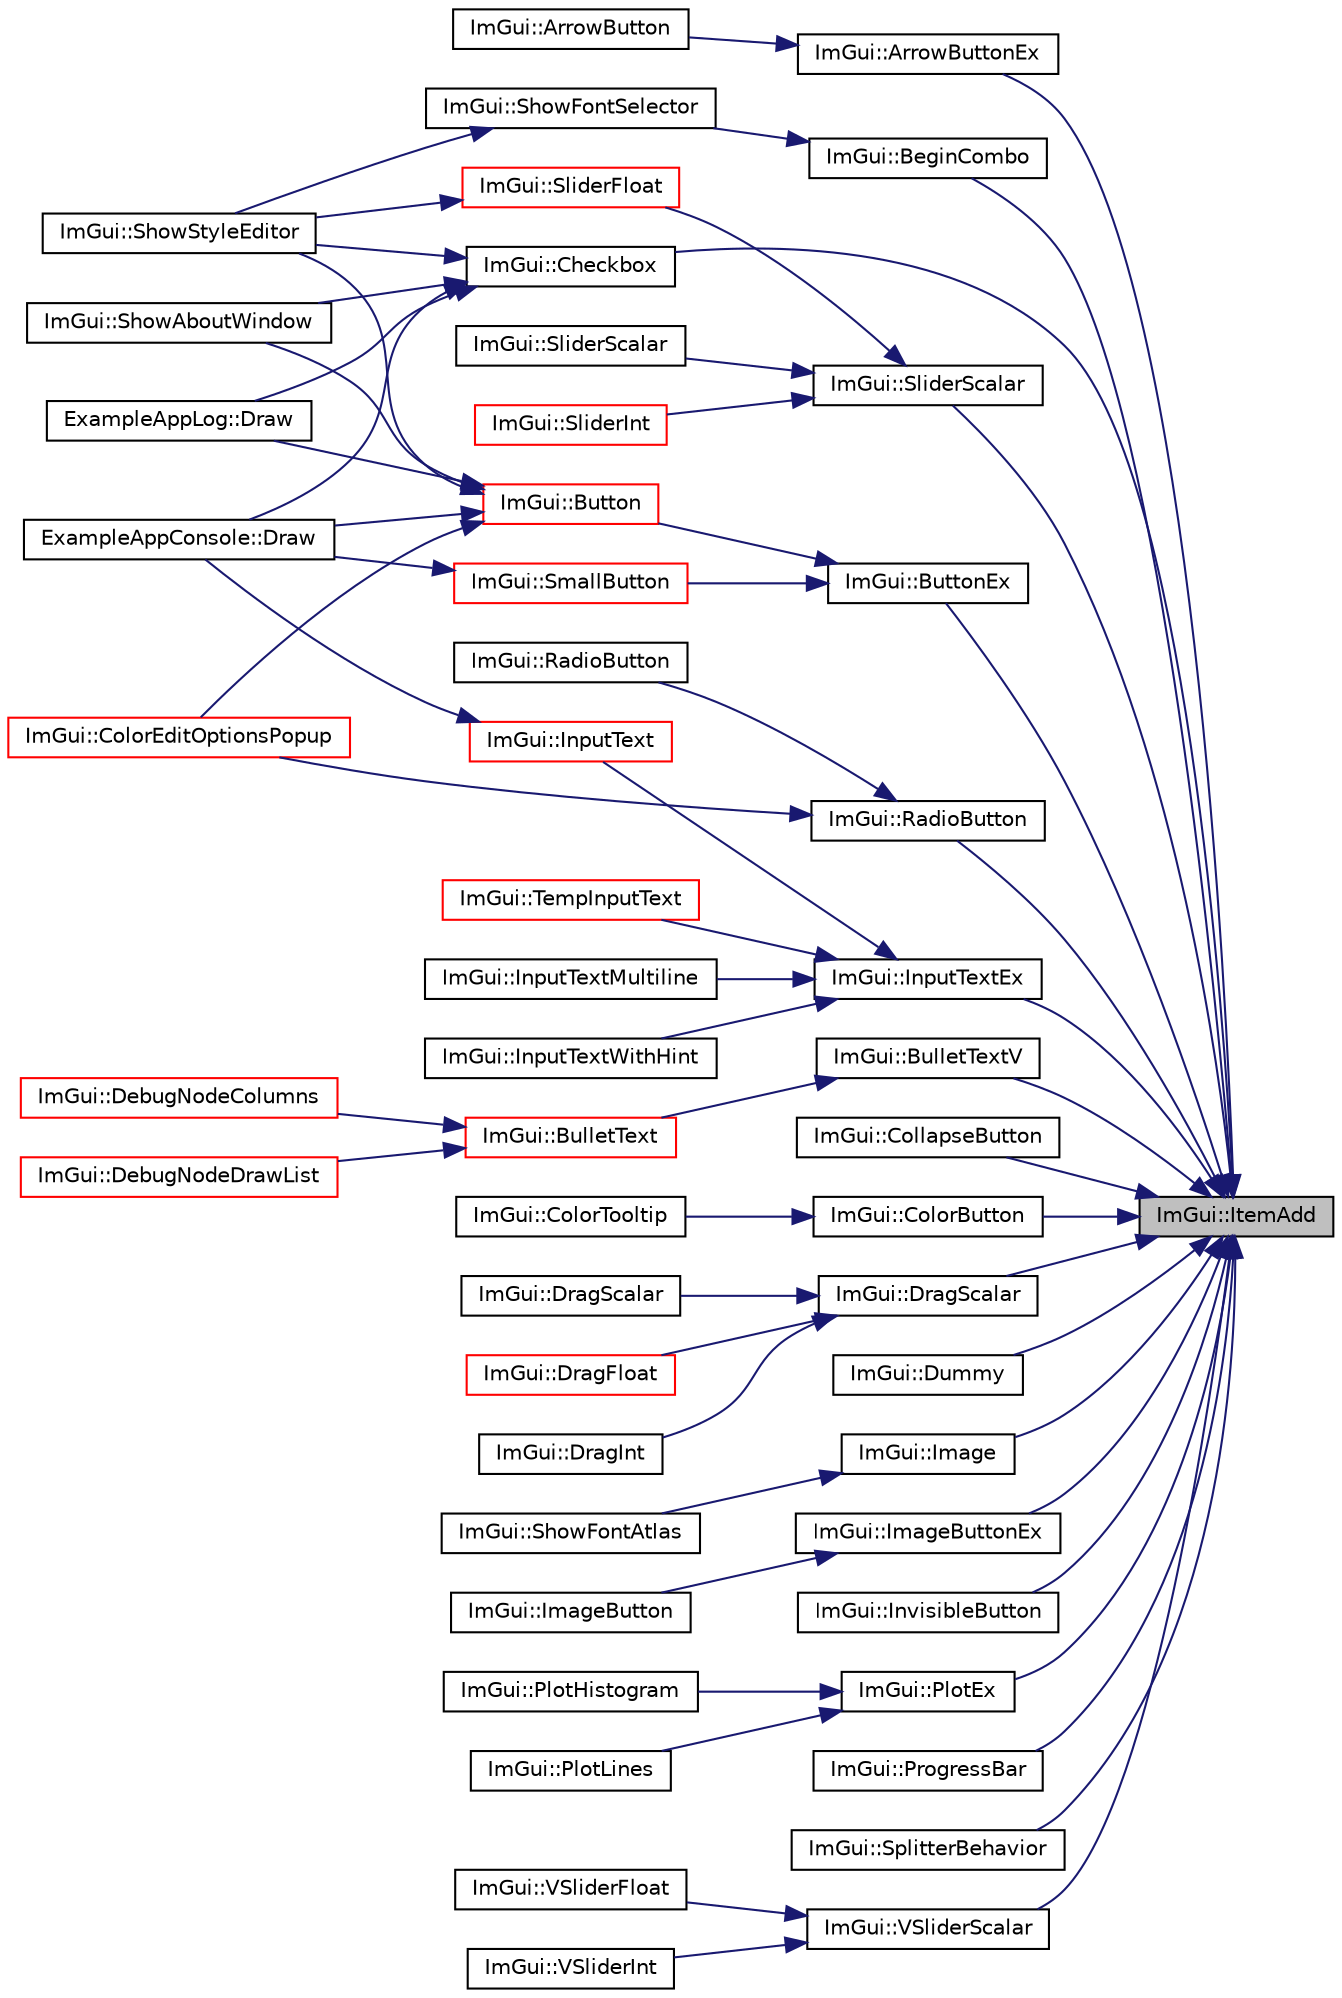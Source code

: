 digraph "ImGui::ItemAdd"
{
 // LATEX_PDF_SIZE
  edge [fontname="Helvetica",fontsize="10",labelfontname="Helvetica",labelfontsize="10"];
  node [fontname="Helvetica",fontsize="10",shape=record];
  rankdir="RL";
  Node1 [label="ImGui::ItemAdd",height=0.2,width=0.4,color="black", fillcolor="grey75", style="filled", fontcolor="black",tooltip=" "];
  Node1 -> Node2 [dir="back",color="midnightblue",fontsize="10",style="solid"];
  Node2 [label="ImGui::ArrowButtonEx",height=0.2,width=0.4,color="black", fillcolor="white", style="filled",URL="$namespace_im_gui.html#ab05ee8e53f29fbb84942a494f2ac3292",tooltip=" "];
  Node2 -> Node3 [dir="back",color="midnightblue",fontsize="10",style="solid"];
  Node3 [label="ImGui::ArrowButton",height=0.2,width=0.4,color="black", fillcolor="white", style="filled",URL="$namespace_im_gui.html#ad2bc397a02d5e4b8a14360d89abc6242",tooltip=" "];
  Node1 -> Node4 [dir="back",color="midnightblue",fontsize="10",style="solid"];
  Node4 [label="ImGui::BeginCombo",height=0.2,width=0.4,color="black", fillcolor="white", style="filled",URL="$namespace_im_gui.html#aa895095bdc7a2907375c555e245575ea",tooltip=" "];
  Node4 -> Node5 [dir="back",color="midnightblue",fontsize="10",style="solid"];
  Node5 [label="ImGui::ShowFontSelector",height=0.2,width=0.4,color="black", fillcolor="white", style="filled",URL="$namespace_im_gui.html#a0bdce99eef17ef1e1fef40a18bd811ab",tooltip=" "];
  Node5 -> Node6 [dir="back",color="midnightblue",fontsize="10",style="solid"];
  Node6 [label="ImGui::ShowStyleEditor",height=0.2,width=0.4,color="black", fillcolor="white", style="filled",URL="$namespace_im_gui.html#ab2eb3dec78d054fe3feab1c091ec5de5",tooltip=" "];
  Node1 -> Node7 [dir="back",color="midnightblue",fontsize="10",style="solid"];
  Node7 [label="ImGui::BulletTextV",height=0.2,width=0.4,color="black", fillcolor="white", style="filled",URL="$namespace_im_gui.html#af8f4b5e96c745e205974857f9a584583",tooltip=" "];
  Node7 -> Node8 [dir="back",color="midnightblue",fontsize="10",style="solid"];
  Node8 [label="ImGui::BulletText",height=0.2,width=0.4,color="red", fillcolor="white", style="filled",URL="$namespace_im_gui.html#af8d34d563b17c683943a0fa7bf5807bc",tooltip=" "];
  Node8 -> Node9 [dir="back",color="midnightblue",fontsize="10",style="solid"];
  Node9 [label="ImGui::DebugNodeColumns",height=0.2,width=0.4,color="red", fillcolor="white", style="filled",URL="$namespace_im_gui.html#a68c10eb20be9c419d00f2b5a9dfa6a38",tooltip=" "];
  Node8 -> Node12 [dir="back",color="midnightblue",fontsize="10",style="solid"];
  Node12 [label="ImGui::DebugNodeDrawList",height=0.2,width=0.4,color="red", fillcolor="white", style="filled",URL="$namespace_im_gui.html#a4fb68e2b5853124ce4d05f455fed0ad4",tooltip=" "];
  Node1 -> Node18 [dir="back",color="midnightblue",fontsize="10",style="solid"];
  Node18 [label="ImGui::ButtonEx",height=0.2,width=0.4,color="black", fillcolor="white", style="filled",URL="$namespace_im_gui.html#ae479220c66b039874c6e4c9e9b22849f",tooltip=" "];
  Node18 -> Node19 [dir="back",color="midnightblue",fontsize="10",style="solid"];
  Node19 [label="ImGui::Button",height=0.2,width=0.4,color="red", fillcolor="white", style="filled",URL="$namespace_im_gui.html#a38094c568ce398db5a3abb9d3ac92030",tooltip=" "];
  Node19 -> Node20 [dir="back",color="midnightblue",fontsize="10",style="solid"];
  Node20 [label="ImGui::ColorEditOptionsPopup",height=0.2,width=0.4,color="red", fillcolor="white", style="filled",URL="$namespace_im_gui.html#a6bfb117816d669f8704e5d0c0c0795fe",tooltip=" "];
  Node19 -> Node24 [dir="back",color="midnightblue",fontsize="10",style="solid"];
  Node24 [label="ExampleAppConsole::Draw",height=0.2,width=0.4,color="black", fillcolor="white", style="filled",URL="$struct_example_app_console.html#a0518a09c7e8648dd52c7c06df19ac17a",tooltip=" "];
  Node19 -> Node25 [dir="back",color="midnightblue",fontsize="10",style="solid"];
  Node25 [label="ExampleAppLog::Draw",height=0.2,width=0.4,color="black", fillcolor="white", style="filled",URL="$struct_example_app_log.html#a5ad3a4bdb89171b84aeaff96948a1f77",tooltip=" "];
  Node19 -> Node27 [dir="back",color="midnightblue",fontsize="10",style="solid"];
  Node27 [label="ImGui::ShowAboutWindow",height=0.2,width=0.4,color="black", fillcolor="white", style="filled",URL="$namespace_im_gui.html#ac297462e33309d0540fa459bccdc9304",tooltip=" "];
  Node19 -> Node6 [dir="back",color="midnightblue",fontsize="10",style="solid"];
  Node18 -> Node29 [dir="back",color="midnightblue",fontsize="10",style="solid"];
  Node29 [label="ImGui::SmallButton",height=0.2,width=0.4,color="red", fillcolor="white", style="filled",URL="$namespace_im_gui.html#a5b76ec69758aeb0a00a66f142f7a4fb2",tooltip=" "];
  Node29 -> Node24 [dir="back",color="midnightblue",fontsize="10",style="solid"];
  Node1 -> Node32 [dir="back",color="midnightblue",fontsize="10",style="solid"];
  Node32 [label="ImGui::Checkbox",height=0.2,width=0.4,color="black", fillcolor="white", style="filled",URL="$namespace_im_gui.html#a57d73c1d0ef807fef734d91024092027",tooltip=" "];
  Node32 -> Node24 [dir="back",color="midnightblue",fontsize="10",style="solid"];
  Node32 -> Node25 [dir="back",color="midnightblue",fontsize="10",style="solid"];
  Node32 -> Node27 [dir="back",color="midnightblue",fontsize="10",style="solid"];
  Node32 -> Node6 [dir="back",color="midnightblue",fontsize="10",style="solid"];
  Node1 -> Node33 [dir="back",color="midnightblue",fontsize="10",style="solid"];
  Node33 [label="ImGui::CollapseButton",height=0.2,width=0.4,color="black", fillcolor="white", style="filled",URL="$namespace_im_gui.html#acd027458d7a062d3d3073339454624e3",tooltip=" "];
  Node1 -> Node34 [dir="back",color="midnightblue",fontsize="10",style="solid"];
  Node34 [label="ImGui::ColorButton",height=0.2,width=0.4,color="black", fillcolor="white", style="filled",URL="$namespace_im_gui.html#a82b18bfe08594b76c08894848d1e6fce",tooltip=" "];
  Node34 -> Node35 [dir="back",color="midnightblue",fontsize="10",style="solid"];
  Node35 [label="ImGui::ColorTooltip",height=0.2,width=0.4,color="black", fillcolor="white", style="filled",URL="$namespace_im_gui.html#afad90b366b6471e3b13175c0ebeb26c8",tooltip=" "];
  Node1 -> Node36 [dir="back",color="midnightblue",fontsize="10",style="solid"];
  Node36 [label="ImGui::DragScalar",height=0.2,width=0.4,color="black", fillcolor="white", style="filled",URL="$namespace_im_gui.html#a17d8926e8f44a6d00575b12081c51fe0",tooltip=" "];
  Node36 -> Node37 [dir="back",color="midnightblue",fontsize="10",style="solid"];
  Node37 [label="ImGui::DragFloat",height=0.2,width=0.4,color="red", fillcolor="white", style="filled",URL="$namespace_im_gui.html#aab1b20e7bf98aa7bbdb26f8cd3ad91e6",tooltip=" "];
  Node36 -> Node46 [dir="back",color="midnightblue",fontsize="10",style="solid"];
  Node46 [label="ImGui::DragInt",height=0.2,width=0.4,color="black", fillcolor="white", style="filled",URL="$namespace_im_gui.html#a3714db739ae51fc75601d7fad234a58b",tooltip=" "];
  Node36 -> Node47 [dir="back",color="midnightblue",fontsize="10",style="solid"];
  Node47 [label="ImGui::DragScalar",height=0.2,width=0.4,color="black", fillcolor="white", style="filled",URL="$namespace_im_gui.html#a81d51f5948b98837afca4d669505f51d",tooltip=" "];
  Node1 -> Node48 [dir="back",color="midnightblue",fontsize="10",style="solid"];
  Node48 [label="ImGui::Dummy",height=0.2,width=0.4,color="black", fillcolor="white", style="filled",URL="$namespace_im_gui.html#a8b0fb07113251301ff897b8578a53f34",tooltip=" "];
  Node1 -> Node49 [dir="back",color="midnightblue",fontsize="10",style="solid"];
  Node49 [label="ImGui::Image",height=0.2,width=0.4,color="black", fillcolor="white", style="filled",URL="$namespace_im_gui.html#ad8705ac3b718c1b2e84e7b8c34f90249",tooltip=" "];
  Node49 -> Node31 [dir="back",color="midnightblue",fontsize="10",style="solid"];
  Node31 [label="ImGui::ShowFontAtlas",height=0.2,width=0.4,color="black", fillcolor="white", style="filled",URL="$namespace_im_gui.html#acab51ec2b39577845309f24535381038",tooltip=" "];
  Node1 -> Node50 [dir="back",color="midnightblue",fontsize="10",style="solid"];
  Node50 [label="ImGui::ImageButtonEx",height=0.2,width=0.4,color="black", fillcolor="white", style="filled",URL="$namespace_im_gui.html#ab34f6c9aa0655006ed4638dfa6209d69",tooltip=" "];
  Node50 -> Node51 [dir="back",color="midnightblue",fontsize="10",style="solid"];
  Node51 [label="ImGui::ImageButton",height=0.2,width=0.4,color="black", fillcolor="white", style="filled",URL="$namespace_im_gui.html#ac79ef64e8b9e1db73d8237f6a999da14",tooltip=" "];
  Node1 -> Node52 [dir="back",color="midnightblue",fontsize="10",style="solid"];
  Node52 [label="ImGui::InputTextEx",height=0.2,width=0.4,color="black", fillcolor="white", style="filled",URL="$namespace_im_gui.html#af89af17ecc11653f25fea1e50e195de6",tooltip=" "];
  Node52 -> Node53 [dir="back",color="midnightblue",fontsize="10",style="solid"];
  Node53 [label="ImGui::InputText",height=0.2,width=0.4,color="red", fillcolor="white", style="filled",URL="$namespace_im_gui.html#aa72b5760a3a206729723a587ac7c8519",tooltip=" "];
  Node53 -> Node24 [dir="back",color="midnightblue",fontsize="10",style="solid"];
  Node52 -> Node55 [dir="back",color="midnightblue",fontsize="10",style="solid"];
  Node55 [label="ImGui::InputTextMultiline",height=0.2,width=0.4,color="black", fillcolor="white", style="filled",URL="$namespace_im_gui.html#a0470693929ed9930cbf5b737577c2414",tooltip=" "];
  Node52 -> Node56 [dir="back",color="midnightblue",fontsize="10",style="solid"];
  Node56 [label="ImGui::InputTextWithHint",height=0.2,width=0.4,color="black", fillcolor="white", style="filled",URL="$namespace_im_gui.html#aee5a5127f494966ad16e578714e8fac2",tooltip=" "];
  Node52 -> Node57 [dir="back",color="midnightblue",fontsize="10",style="solid"];
  Node57 [label="ImGui::TempInputText",height=0.2,width=0.4,color="red", fillcolor="white", style="filled",URL="$namespace_im_gui.html#ae85def71d2fcf5409035b583b315964e",tooltip=" "];
  Node1 -> Node59 [dir="back",color="midnightblue",fontsize="10",style="solid"];
  Node59 [label="ImGui::InvisibleButton",height=0.2,width=0.4,color="black", fillcolor="white", style="filled",URL="$namespace_im_gui.html#a1f61951b9d3a38083bd77b1dbe3ea895",tooltip=" "];
  Node1 -> Node60 [dir="back",color="midnightblue",fontsize="10",style="solid"];
  Node60 [label="ImGui::PlotEx",height=0.2,width=0.4,color="black", fillcolor="white", style="filled",URL="$namespace_im_gui.html#a06fa3c299399f4cd5f4a7311ba1ece54",tooltip=" "];
  Node60 -> Node61 [dir="back",color="midnightblue",fontsize="10",style="solid"];
  Node61 [label="ImGui::PlotHistogram",height=0.2,width=0.4,color="black", fillcolor="white", style="filled",URL="$namespace_im_gui.html#af7a92b2118981835b5251bfdaac50252",tooltip=" "];
  Node60 -> Node62 [dir="back",color="midnightblue",fontsize="10",style="solid"];
  Node62 [label="ImGui::PlotLines",height=0.2,width=0.4,color="black", fillcolor="white", style="filled",URL="$namespace_im_gui.html#a2bc21c56e4796855313804086cca114f",tooltip=" "];
  Node1 -> Node63 [dir="back",color="midnightblue",fontsize="10",style="solid"];
  Node63 [label="ImGui::ProgressBar",height=0.2,width=0.4,color="black", fillcolor="white", style="filled",URL="$namespace_im_gui.html#a412b0416ad68c0ac46e5d66805d911ff",tooltip=" "];
  Node1 -> Node64 [dir="back",color="midnightblue",fontsize="10",style="solid"];
  Node64 [label="ImGui::RadioButton",height=0.2,width=0.4,color="black", fillcolor="white", style="filled",URL="$namespace_im_gui.html#a6b146763845cbad5a4144772279631bc",tooltip=" "];
  Node64 -> Node20 [dir="back",color="midnightblue",fontsize="10",style="solid"];
  Node64 -> Node65 [dir="back",color="midnightblue",fontsize="10",style="solid"];
  Node65 [label="ImGui::RadioButton",height=0.2,width=0.4,color="black", fillcolor="white", style="filled",URL="$namespace_im_gui.html#a018d2b61d2f00bb7a9dd2b1f933b93a5",tooltip=" "];
  Node1 -> Node66 [dir="back",color="midnightblue",fontsize="10",style="solid"];
  Node66 [label="ImGui::SliderScalar",height=0.2,width=0.4,color="black", fillcolor="white", style="filled",URL="$namespace_im_gui.html#afdd7faa9a69f75b8d674cdc207441bea",tooltip=" "];
  Node66 -> Node67 [dir="back",color="midnightblue",fontsize="10",style="solid"];
  Node67 [label="ImGui::SliderFloat",height=0.2,width=0.4,color="red", fillcolor="white", style="filled",URL="$namespace_im_gui.html#a864f761801792a0cc5ce3408f3392cfc",tooltip=" "];
  Node67 -> Node6 [dir="back",color="midnightblue",fontsize="10",style="solid"];
  Node66 -> Node69 [dir="back",color="midnightblue",fontsize="10",style="solid"];
  Node69 [label="ImGui::SliderInt",height=0.2,width=0.4,color="red", fillcolor="white", style="filled",URL="$namespace_im_gui.html#a580128c9b35d1a9fc5b7a057f6f5464a",tooltip=" "];
  Node66 -> Node70 [dir="back",color="midnightblue",fontsize="10",style="solid"];
  Node70 [label="ImGui::SliderScalar",height=0.2,width=0.4,color="black", fillcolor="white", style="filled",URL="$namespace_im_gui.html#ad5fa29368fdaa3c9448c583b16f07bab",tooltip=" "];
  Node1 -> Node71 [dir="back",color="midnightblue",fontsize="10",style="solid"];
  Node71 [label="ImGui::SplitterBehavior",height=0.2,width=0.4,color="black", fillcolor="white", style="filled",URL="$namespace_im_gui.html#a9d222e1384c6c56ff61b61cfa3016855",tooltip=" "];
  Node1 -> Node72 [dir="back",color="midnightblue",fontsize="10",style="solid"];
  Node72 [label="ImGui::VSliderScalar",height=0.2,width=0.4,color="black", fillcolor="white", style="filled",URL="$namespace_im_gui.html#a6ad24ca37a530d43f9d1c727d94e4829",tooltip=" "];
  Node72 -> Node73 [dir="back",color="midnightblue",fontsize="10",style="solid"];
  Node73 [label="ImGui::VSliderFloat",height=0.2,width=0.4,color="black", fillcolor="white", style="filled",URL="$namespace_im_gui.html#a990332e589b828093786bbc007b9bfda",tooltip=" "];
  Node72 -> Node74 [dir="back",color="midnightblue",fontsize="10",style="solid"];
  Node74 [label="ImGui::VSliderInt",height=0.2,width=0.4,color="black", fillcolor="white", style="filled",URL="$namespace_im_gui.html#a3cf7cf500353bf13250e29d788bd3fff",tooltip=" "];
}
